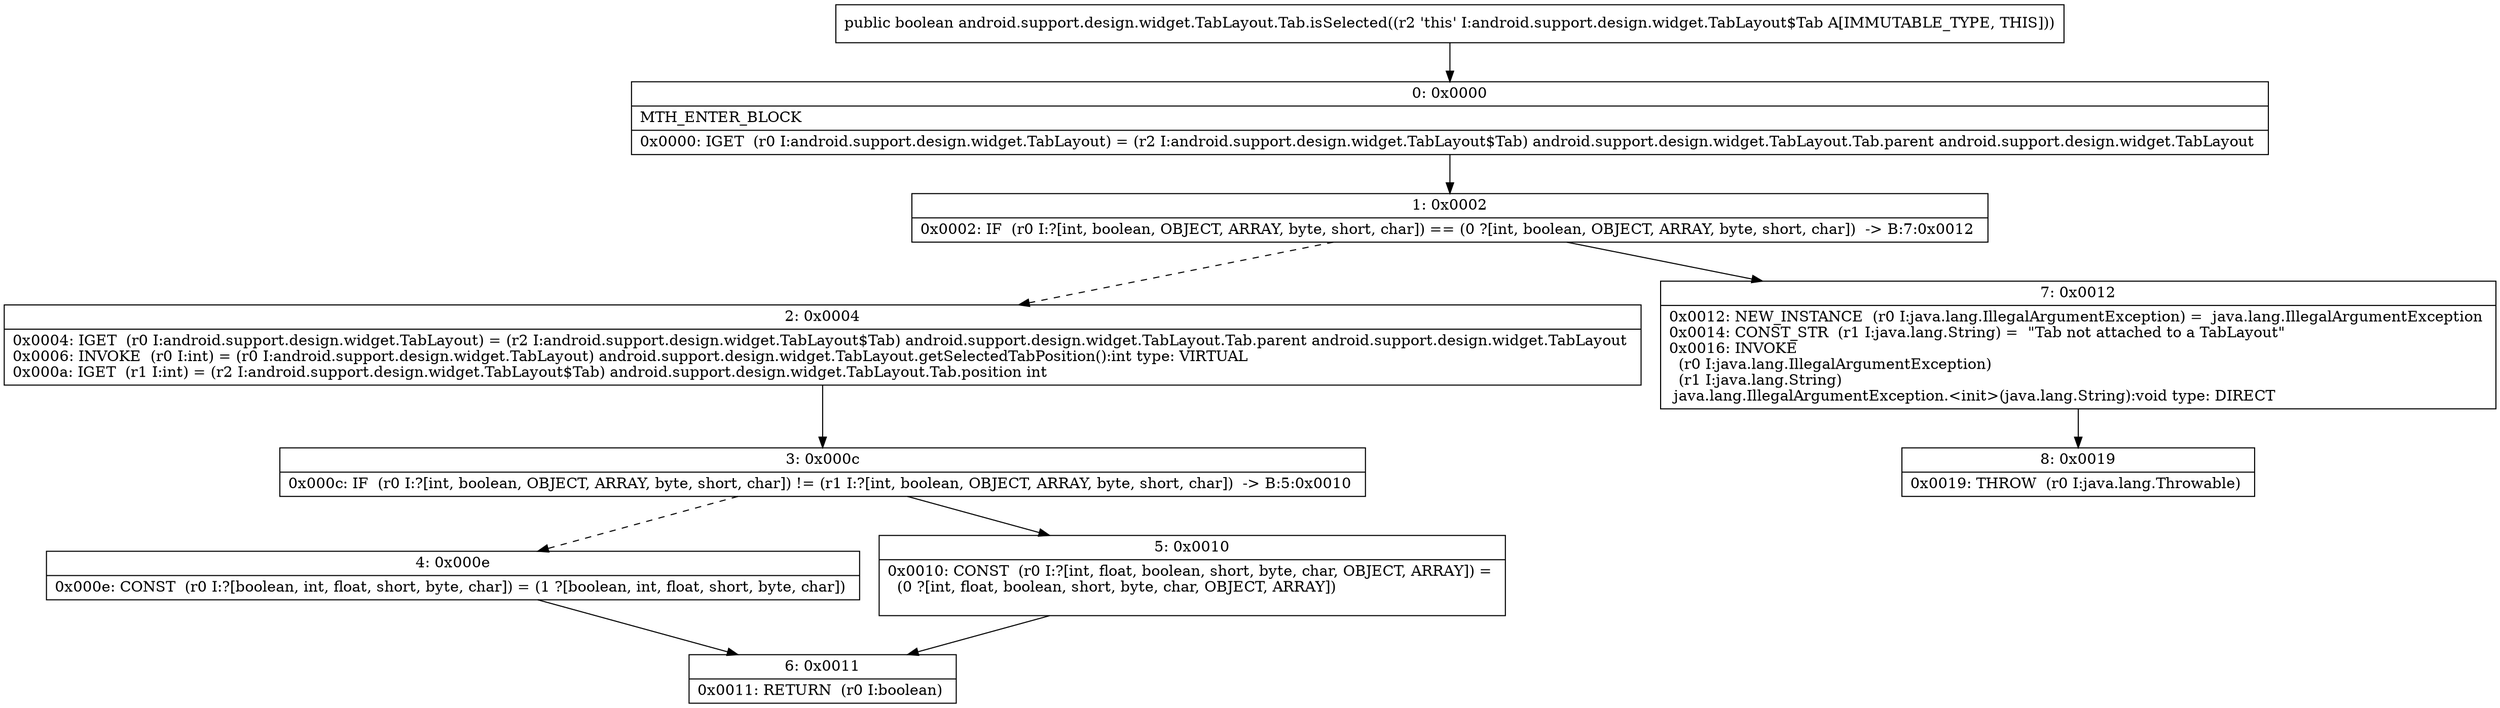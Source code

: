 digraph "CFG forandroid.support.design.widget.TabLayout.Tab.isSelected()Z" {
Node_0 [shape=record,label="{0\:\ 0x0000|MTH_ENTER_BLOCK\l|0x0000: IGET  (r0 I:android.support.design.widget.TabLayout) = (r2 I:android.support.design.widget.TabLayout$Tab) android.support.design.widget.TabLayout.Tab.parent android.support.design.widget.TabLayout \l}"];
Node_1 [shape=record,label="{1\:\ 0x0002|0x0002: IF  (r0 I:?[int, boolean, OBJECT, ARRAY, byte, short, char]) == (0 ?[int, boolean, OBJECT, ARRAY, byte, short, char])  \-\> B:7:0x0012 \l}"];
Node_2 [shape=record,label="{2\:\ 0x0004|0x0004: IGET  (r0 I:android.support.design.widget.TabLayout) = (r2 I:android.support.design.widget.TabLayout$Tab) android.support.design.widget.TabLayout.Tab.parent android.support.design.widget.TabLayout \l0x0006: INVOKE  (r0 I:int) = (r0 I:android.support.design.widget.TabLayout) android.support.design.widget.TabLayout.getSelectedTabPosition():int type: VIRTUAL \l0x000a: IGET  (r1 I:int) = (r2 I:android.support.design.widget.TabLayout$Tab) android.support.design.widget.TabLayout.Tab.position int \l}"];
Node_3 [shape=record,label="{3\:\ 0x000c|0x000c: IF  (r0 I:?[int, boolean, OBJECT, ARRAY, byte, short, char]) != (r1 I:?[int, boolean, OBJECT, ARRAY, byte, short, char])  \-\> B:5:0x0010 \l}"];
Node_4 [shape=record,label="{4\:\ 0x000e|0x000e: CONST  (r0 I:?[boolean, int, float, short, byte, char]) = (1 ?[boolean, int, float, short, byte, char]) \l}"];
Node_5 [shape=record,label="{5\:\ 0x0010|0x0010: CONST  (r0 I:?[int, float, boolean, short, byte, char, OBJECT, ARRAY]) = \l  (0 ?[int, float, boolean, short, byte, char, OBJECT, ARRAY])\l \l}"];
Node_6 [shape=record,label="{6\:\ 0x0011|0x0011: RETURN  (r0 I:boolean) \l}"];
Node_7 [shape=record,label="{7\:\ 0x0012|0x0012: NEW_INSTANCE  (r0 I:java.lang.IllegalArgumentException) =  java.lang.IllegalArgumentException \l0x0014: CONST_STR  (r1 I:java.lang.String) =  \"Tab not attached to a TabLayout\" \l0x0016: INVOKE  \l  (r0 I:java.lang.IllegalArgumentException)\l  (r1 I:java.lang.String)\l java.lang.IllegalArgumentException.\<init\>(java.lang.String):void type: DIRECT \l}"];
Node_8 [shape=record,label="{8\:\ 0x0019|0x0019: THROW  (r0 I:java.lang.Throwable) \l}"];
MethodNode[shape=record,label="{public boolean android.support.design.widget.TabLayout.Tab.isSelected((r2 'this' I:android.support.design.widget.TabLayout$Tab A[IMMUTABLE_TYPE, THIS])) }"];
MethodNode -> Node_0;
Node_0 -> Node_1;
Node_1 -> Node_2[style=dashed];
Node_1 -> Node_7;
Node_2 -> Node_3;
Node_3 -> Node_4[style=dashed];
Node_3 -> Node_5;
Node_4 -> Node_6;
Node_5 -> Node_6;
Node_7 -> Node_8;
}

